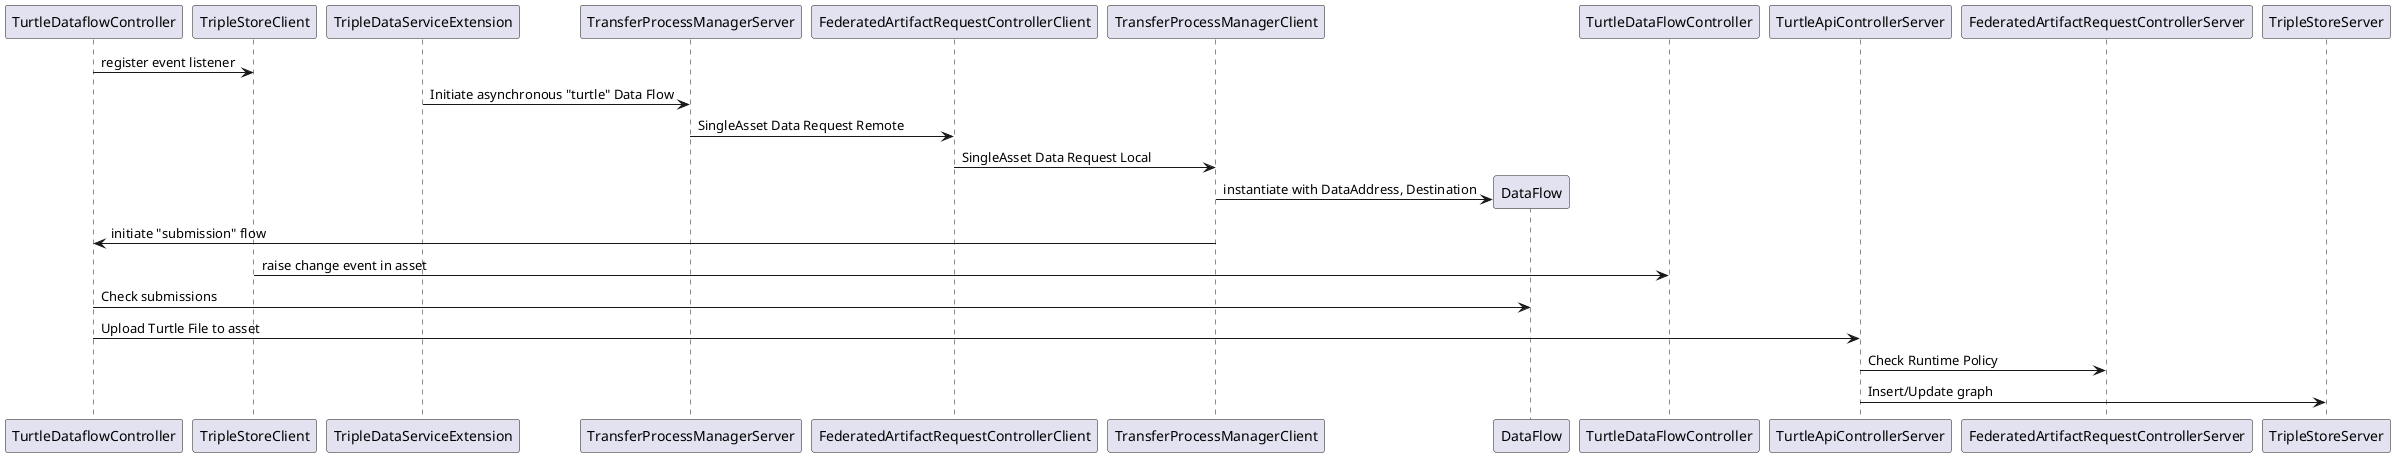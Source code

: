 @startuml
TurtleDataflowController -> TripleStoreClient: register event listener

TripleDataServiceExtension -> TransferProcessManagerServer: Initiate asynchronous "turtle" Data Flow
TransferProcessManagerServer -> FederatedArtifactRequestControllerClient: SingleAsset Data Request Remote

FederatedArtifactRequestControllerClient -> TransferProcessManagerClient: SingleAsset Data Request Local
create DataFlow
TransferProcessManagerClient -> DataFlow: instantiate with DataAddress, Destination
TransferProcessManagerClient -> TurtleDataflowController: initiate "submission" flow

TripleStoreClient -> TurtleDataFlowController: raise change event in asset
TurtleDataflowController -> DataFlow: Check submissions
TurtleDataflowController -> TurtleApiControllerServer: Upload Turtle File to asset
TurtleApiControllerServer -> FederatedArtifactRequestControllerServer: Check Runtime Policy
TurtleApiControllerServer -> TripleStoreServer: Insert/Update graph
@enduml